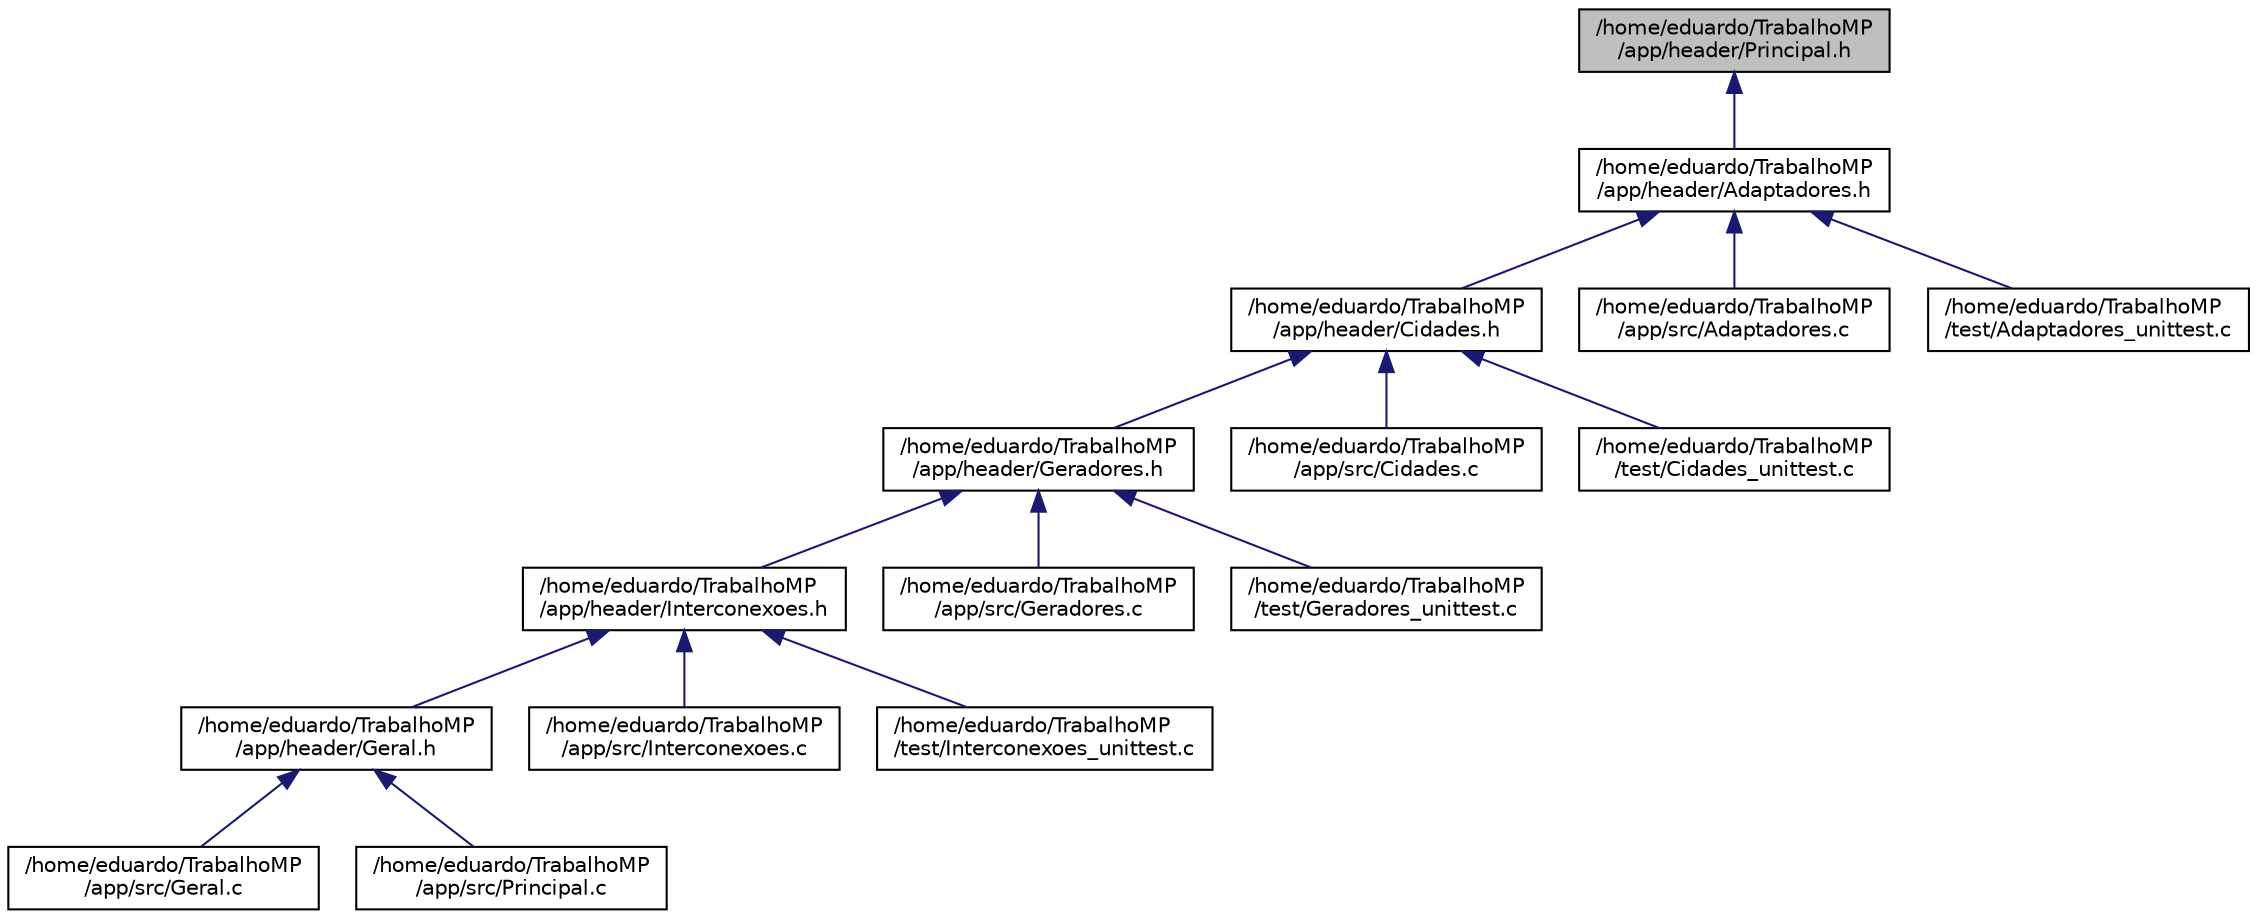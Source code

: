 digraph "/home/eduardo/TrabalhoMP/app/header/Principal.h"
{
  edge [fontname="Helvetica",fontsize="10",labelfontname="Helvetica",labelfontsize="10"];
  node [fontname="Helvetica",fontsize="10",shape=record];
  Node1 [label="/home/eduardo/TrabalhoMP\l/app/header/Principal.h",height=0.2,width=0.4,color="black", fillcolor="grey75", style="filled" fontcolor="black"];
  Node1 -> Node2 [dir="back",color="midnightblue",fontsize="10",style="solid"];
  Node2 [label="/home/eduardo/TrabalhoMP\l/app/header/Adaptadores.h",height=0.2,width=0.4,color="black", fillcolor="white", style="filled",URL="$_adaptadores_8h.html"];
  Node2 -> Node3 [dir="back",color="midnightblue",fontsize="10",style="solid"];
  Node3 [label="/home/eduardo/TrabalhoMP\l/app/header/Cidades.h",height=0.2,width=0.4,color="black", fillcolor="white", style="filled",URL="$_cidades_8h.html"];
  Node3 -> Node4 [dir="back",color="midnightblue",fontsize="10",style="solid"];
  Node4 [label="/home/eduardo/TrabalhoMP\l/app/header/Geradores.h",height=0.2,width=0.4,color="black", fillcolor="white", style="filled",URL="$_geradores_8h.html"];
  Node4 -> Node5 [dir="back",color="midnightblue",fontsize="10",style="solid"];
  Node5 [label="/home/eduardo/TrabalhoMP\l/app/header/Interconexoes.h",height=0.2,width=0.4,color="black", fillcolor="white", style="filled",URL="$_interconexoes_8h.html"];
  Node5 -> Node6 [dir="back",color="midnightblue",fontsize="10",style="solid"];
  Node6 [label="/home/eduardo/TrabalhoMP\l/app/header/Geral.h",height=0.2,width=0.4,color="black", fillcolor="white", style="filled",URL="$_geral_8h.html"];
  Node6 -> Node7 [dir="back",color="midnightblue",fontsize="10",style="solid"];
  Node7 [label="/home/eduardo/TrabalhoMP\l/app/src/Geral.c",height=0.2,width=0.4,color="black", fillcolor="white", style="filled",URL="$_geral_8c.html"];
  Node6 -> Node8 [dir="back",color="midnightblue",fontsize="10",style="solid"];
  Node8 [label="/home/eduardo/TrabalhoMP\l/app/src/Principal.c",height=0.2,width=0.4,color="black", fillcolor="white", style="filled",URL="$_principal_8c.html"];
  Node5 -> Node9 [dir="back",color="midnightblue",fontsize="10",style="solid"];
  Node9 [label="/home/eduardo/TrabalhoMP\l/app/src/Interconexoes.c",height=0.2,width=0.4,color="black", fillcolor="white", style="filled",URL="$_interconexoes_8c.html"];
  Node5 -> Node10 [dir="back",color="midnightblue",fontsize="10",style="solid"];
  Node10 [label="/home/eduardo/TrabalhoMP\l/test/Interconexoes_unittest.c",height=0.2,width=0.4,color="black", fillcolor="white", style="filled",URL="$_interconexoes__unittest_8c.html"];
  Node4 -> Node11 [dir="back",color="midnightblue",fontsize="10",style="solid"];
  Node11 [label="/home/eduardo/TrabalhoMP\l/app/src/Geradores.c",height=0.2,width=0.4,color="black", fillcolor="white", style="filled",URL="$_geradores_8c.html"];
  Node4 -> Node12 [dir="back",color="midnightblue",fontsize="10",style="solid"];
  Node12 [label="/home/eduardo/TrabalhoMP\l/test/Geradores_unittest.c",height=0.2,width=0.4,color="black", fillcolor="white", style="filled",URL="$_geradores__unittest_8c.html"];
  Node3 -> Node13 [dir="back",color="midnightblue",fontsize="10",style="solid"];
  Node13 [label="/home/eduardo/TrabalhoMP\l/app/src/Cidades.c",height=0.2,width=0.4,color="black", fillcolor="white", style="filled",URL="$_cidades_8c.html"];
  Node3 -> Node14 [dir="back",color="midnightblue",fontsize="10",style="solid"];
  Node14 [label="/home/eduardo/TrabalhoMP\l/test/Cidades_unittest.c",height=0.2,width=0.4,color="black", fillcolor="white", style="filled",URL="$_cidades__unittest_8c.html"];
  Node2 -> Node15 [dir="back",color="midnightblue",fontsize="10",style="solid"];
  Node15 [label="/home/eduardo/TrabalhoMP\l/app/src/Adaptadores.c",height=0.2,width=0.4,color="black", fillcolor="white", style="filled",URL="$_adaptadores_8c.html"];
  Node2 -> Node16 [dir="back",color="midnightblue",fontsize="10",style="solid"];
  Node16 [label="/home/eduardo/TrabalhoMP\l/test/Adaptadores_unittest.c",height=0.2,width=0.4,color="black", fillcolor="white", style="filled",URL="$_adaptadores__unittest_8c.html"];
}
